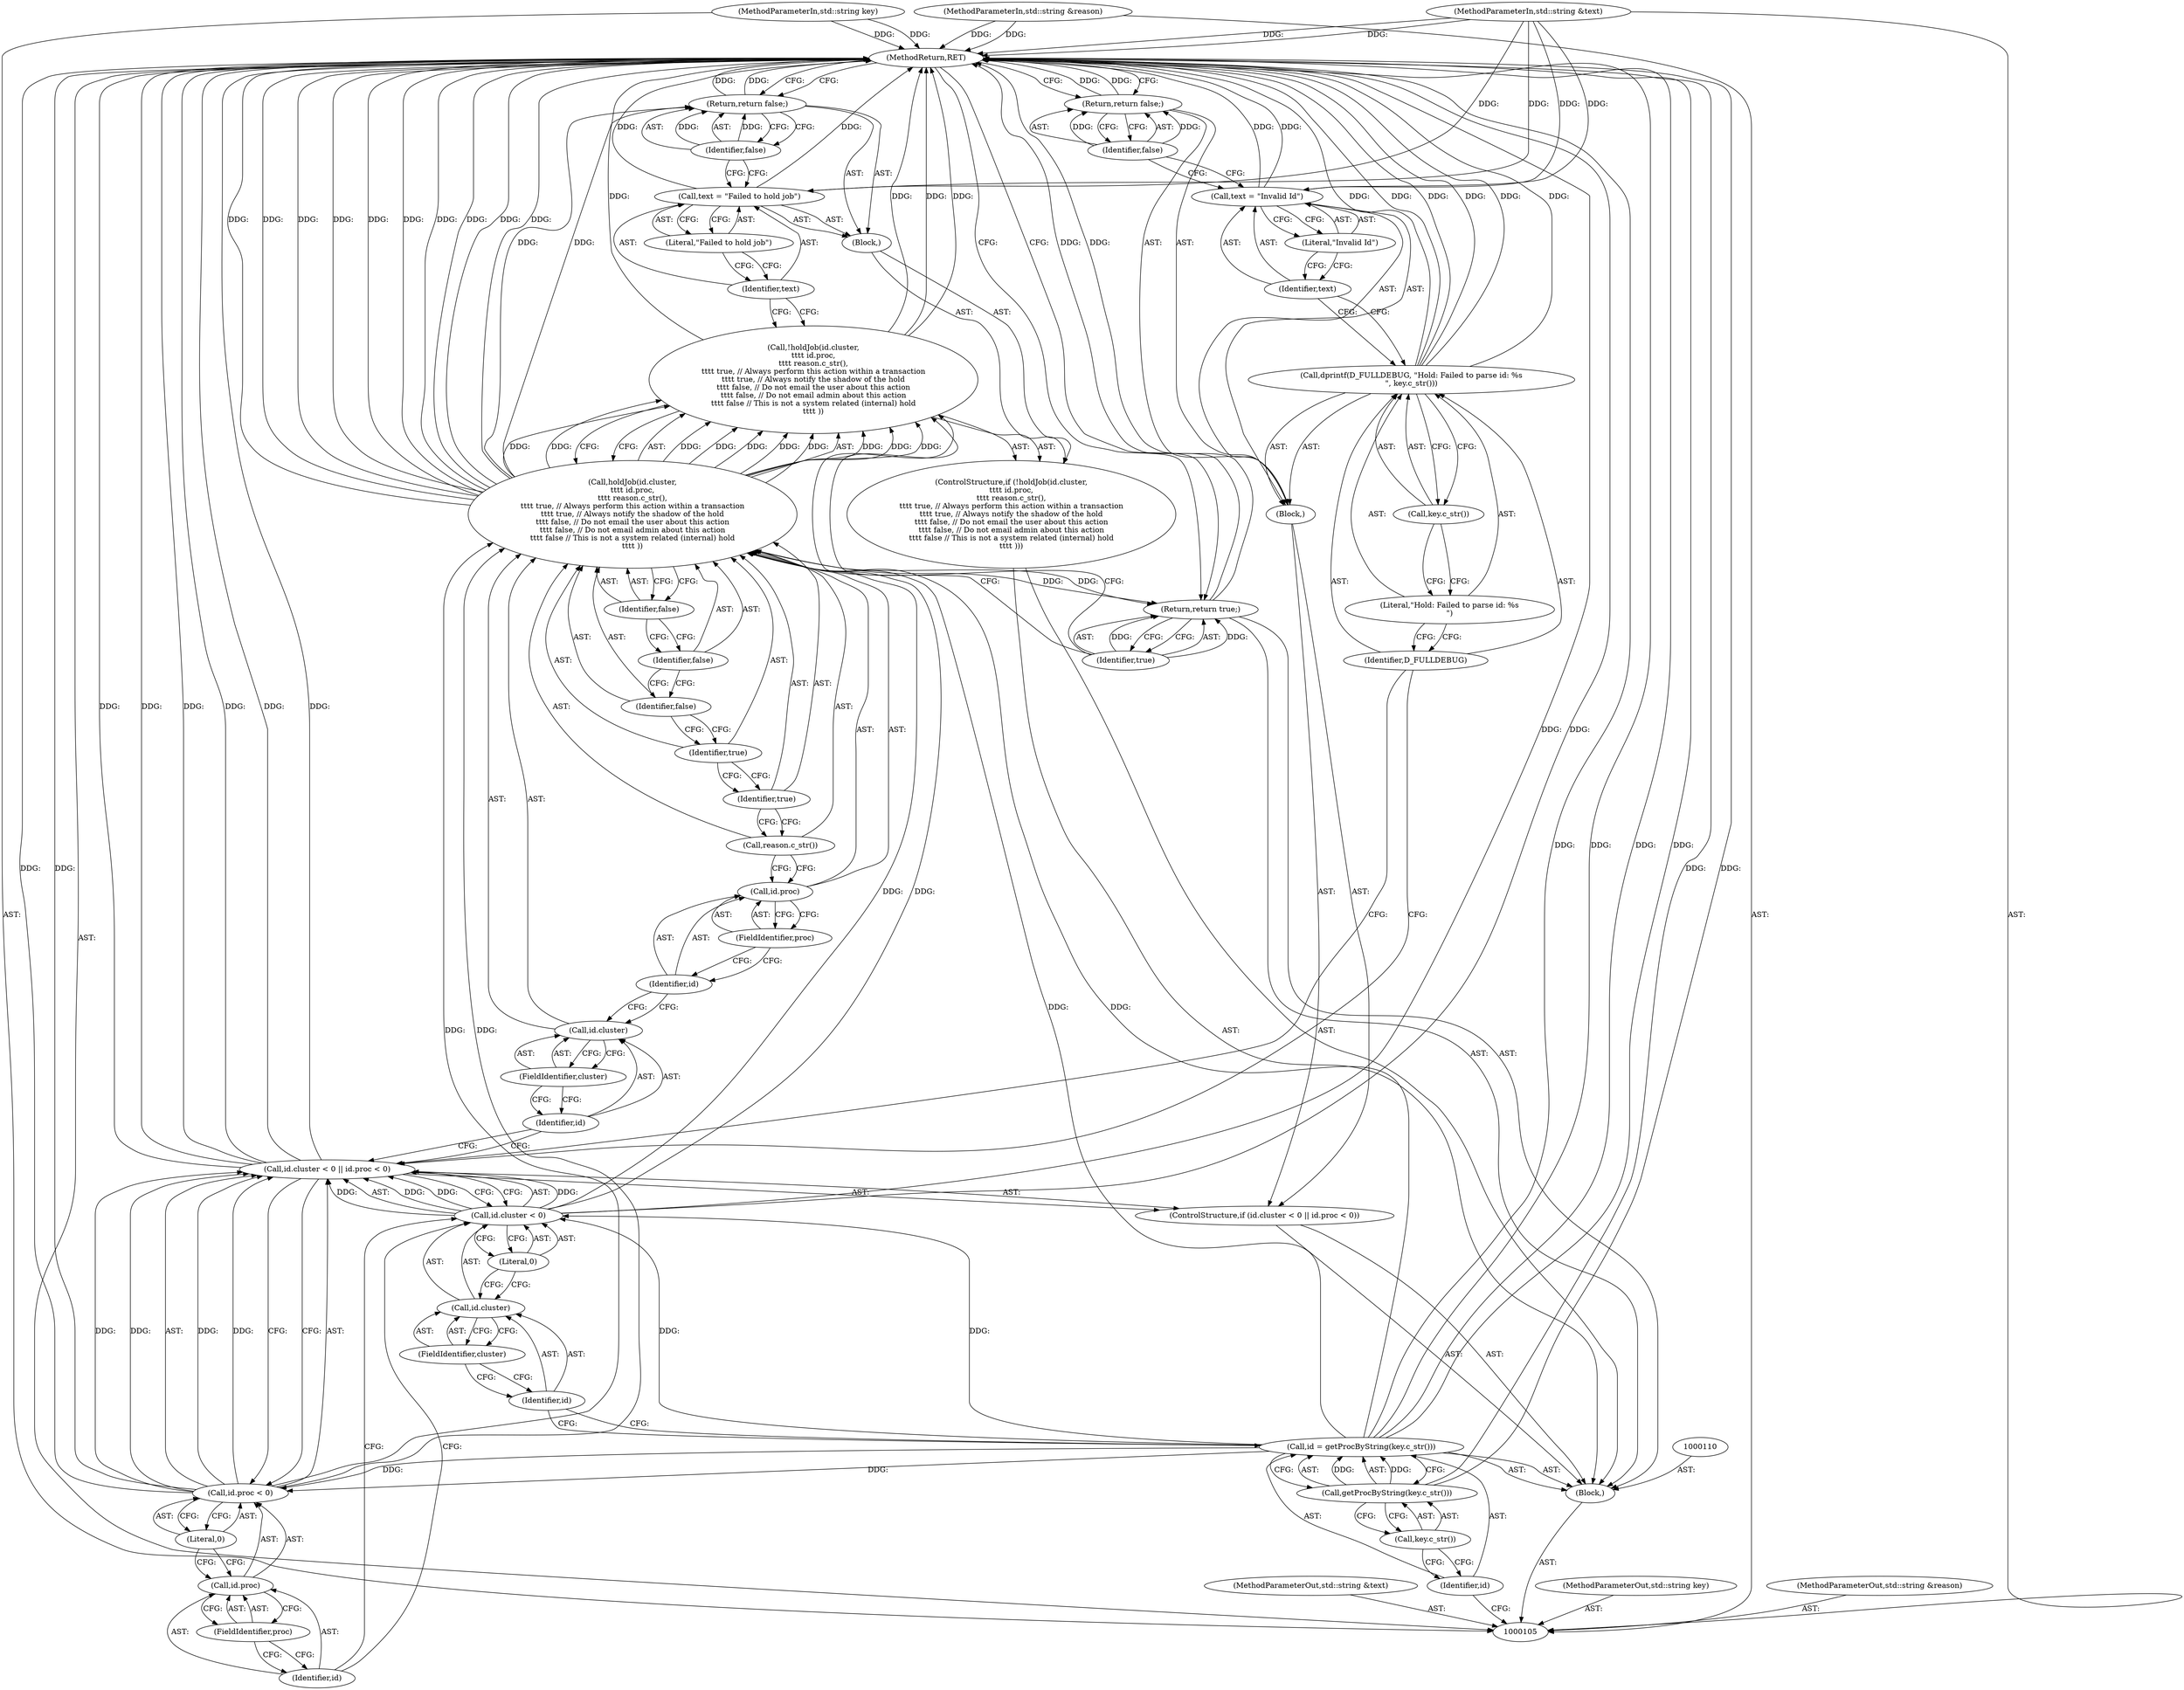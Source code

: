 digraph "1_htcondor_8f9b304c4f6c0a98dafa61b2c0e4beb3b70e4c84_1" {
"1000160" [label="(MethodReturn,RET)"];
"1000106" [label="(MethodParameterIn,std::string key)"];
"1000220" [label="(MethodParameterOut,std::string key)"];
"1000107" [label="(MethodParameterIn,std::string &reason)"];
"1000221" [label="(MethodParameterOut,std::string &reason)"];
"1000108" [label="(MethodParameterIn,std::string &text)"];
"1000222" [label="(MethodParameterOut,std::string &text)"];
"1000137" [label="(ControlStructure,if (!holdJob(id.cluster,\n\t\t\t\t id.proc,\n\t\t\t\t reason.c_str(),\n\t\t\t\t true, // Always perform this action within a transaction\n\t\t\t\t true, // Always notify the shadow of the hold\n\t\t\t\t false, // Do not email the user about this action\n\t\t\t\t false, // Do not email admin about this action\n\t\t\t\t false // This is not a system related (internal) hold\n\t\t\t\t )))"];
"1000140" [label="(Call,id.cluster)"];
"1000141" [label="(Identifier,id)"];
"1000142" [label="(FieldIdentifier,cluster)"];
"1000138" [label="(Call,!holdJob(id.cluster,\n\t\t\t\t id.proc,\n\t\t\t\t reason.c_str(),\n\t\t\t\t true, // Always perform this action within a transaction\n\t\t\t\t true, // Always notify the shadow of the hold\n\t\t\t\t false, // Do not email the user about this action\n\t\t\t\t false, // Do not email admin about this action\n\t\t\t\t false // This is not a system related (internal) hold\n\t\t\t\t ))"];
"1000139" [label="(Call,holdJob(id.cluster,\n\t\t\t\t id.proc,\n\t\t\t\t reason.c_str(),\n\t\t\t\t true, // Always perform this action within a transaction\n\t\t\t\t true, // Always notify the shadow of the hold\n\t\t\t\t false, // Do not email the user about this action\n\t\t\t\t false, // Do not email admin about this action\n\t\t\t\t false // This is not a system related (internal) hold\n\t\t\t\t ))"];
"1000143" [label="(Call,id.proc)"];
"1000144" [label="(Identifier,id)"];
"1000145" [label="(FieldIdentifier,proc)"];
"1000146" [label="(Call,reason.c_str())"];
"1000147" [label="(Identifier,true)"];
"1000148" [label="(Identifier,true)"];
"1000149" [label="(Identifier,false)"];
"1000150" [label="(Identifier,false)"];
"1000151" [label="(Identifier,false)"];
"1000152" [label="(Block,)"];
"1000153" [label="(Call,text = \"Failed to hold job\")"];
"1000154" [label="(Identifier,text)"];
"1000155" [label="(Literal,\"Failed to hold job\")"];
"1000109" [label="(Block,)"];
"1000156" [label="(Return,return false;)"];
"1000157" [label="(Identifier,false)"];
"1000158" [label="(Return,return true;)"];
"1000159" [label="(Identifier,true)"];
"1000111" [label="(Call,id = getProcByString(key.c_str()))"];
"1000112" [label="(Identifier,id)"];
"1000113" [label="(Call,getProcByString(key.c_str()))"];
"1000114" [label="(Call,key.c_str())"];
"1000116" [label="(Call,id.cluster < 0 || id.proc < 0)"];
"1000117" [label="(Call,id.cluster < 0)"];
"1000118" [label="(Call,id.cluster)"];
"1000119" [label="(Identifier,id)"];
"1000120" [label="(FieldIdentifier,cluster)"];
"1000121" [label="(Literal,0)"];
"1000122" [label="(Call,id.proc < 0)"];
"1000123" [label="(Call,id.proc)"];
"1000124" [label="(Identifier,id)"];
"1000125" [label="(FieldIdentifier,proc)"];
"1000126" [label="(Literal,0)"];
"1000127" [label="(Block,)"];
"1000115" [label="(ControlStructure,if (id.cluster < 0 || id.proc < 0))"];
"1000128" [label="(Call,dprintf(D_FULLDEBUG, \"Hold: Failed to parse id: %s\n\", key.c_str()))"];
"1000129" [label="(Identifier,D_FULLDEBUG)"];
"1000130" [label="(Literal,\"Hold: Failed to parse id: %s\n\")"];
"1000131" [label="(Call,key.c_str())"];
"1000132" [label="(Call,text = \"Invalid Id\")"];
"1000133" [label="(Identifier,text)"];
"1000134" [label="(Literal,\"Invalid Id\")"];
"1000135" [label="(Return,return false;)"];
"1000136" [label="(Identifier,false)"];
"1000160" -> "1000105"  [label="AST: "];
"1000160" -> "1000135"  [label="CFG: "];
"1000160" -> "1000156"  [label="CFG: "];
"1000160" -> "1000158"  [label="CFG: "];
"1000158" -> "1000160"  [label="DDG: "];
"1000116" -> "1000160"  [label="DDG: "];
"1000116" -> "1000160"  [label="DDG: "];
"1000116" -> "1000160"  [label="DDG: "];
"1000108" -> "1000160"  [label="DDG: "];
"1000113" -> "1000160"  [label="DDG: "];
"1000139" -> "1000160"  [label="DDG: "];
"1000139" -> "1000160"  [label="DDG: "];
"1000139" -> "1000160"  [label="DDG: "];
"1000139" -> "1000160"  [label="DDG: "];
"1000139" -> "1000160"  [label="DDG: "];
"1000128" -> "1000160"  [label="DDG: "];
"1000128" -> "1000160"  [label="DDG: "];
"1000128" -> "1000160"  [label="DDG: "];
"1000117" -> "1000160"  [label="DDG: "];
"1000153" -> "1000160"  [label="DDG: "];
"1000111" -> "1000160"  [label="DDG: "];
"1000111" -> "1000160"  [label="DDG: "];
"1000106" -> "1000160"  [label="DDG: "];
"1000107" -> "1000160"  [label="DDG: "];
"1000122" -> "1000160"  [label="DDG: "];
"1000138" -> "1000160"  [label="DDG: "];
"1000138" -> "1000160"  [label="DDG: "];
"1000132" -> "1000160"  [label="DDG: "];
"1000156" -> "1000160"  [label="DDG: "];
"1000135" -> "1000160"  [label="DDG: "];
"1000106" -> "1000105"  [label="AST: "];
"1000106" -> "1000160"  [label="DDG: "];
"1000220" -> "1000105"  [label="AST: "];
"1000107" -> "1000105"  [label="AST: "];
"1000107" -> "1000160"  [label="DDG: "];
"1000221" -> "1000105"  [label="AST: "];
"1000108" -> "1000105"  [label="AST: "];
"1000108" -> "1000160"  [label="DDG: "];
"1000108" -> "1000132"  [label="DDG: "];
"1000108" -> "1000153"  [label="DDG: "];
"1000222" -> "1000105"  [label="AST: "];
"1000137" -> "1000109"  [label="AST: "];
"1000138" -> "1000137"  [label="AST: "];
"1000152" -> "1000137"  [label="AST: "];
"1000140" -> "1000139"  [label="AST: "];
"1000140" -> "1000142"  [label="CFG: "];
"1000141" -> "1000140"  [label="AST: "];
"1000142" -> "1000140"  [label="AST: "];
"1000144" -> "1000140"  [label="CFG: "];
"1000141" -> "1000140"  [label="AST: "];
"1000141" -> "1000116"  [label="CFG: "];
"1000142" -> "1000141"  [label="CFG: "];
"1000142" -> "1000140"  [label="AST: "];
"1000142" -> "1000141"  [label="CFG: "];
"1000140" -> "1000142"  [label="CFG: "];
"1000138" -> "1000137"  [label="AST: "];
"1000138" -> "1000139"  [label="CFG: "];
"1000139" -> "1000138"  [label="AST: "];
"1000154" -> "1000138"  [label="CFG: "];
"1000159" -> "1000138"  [label="CFG: "];
"1000138" -> "1000160"  [label="DDG: "];
"1000138" -> "1000160"  [label="DDG: "];
"1000139" -> "1000138"  [label="DDG: "];
"1000139" -> "1000138"  [label="DDG: "];
"1000139" -> "1000138"  [label="DDG: "];
"1000139" -> "1000138"  [label="DDG: "];
"1000139" -> "1000138"  [label="DDG: "];
"1000139" -> "1000138"  [label="AST: "];
"1000139" -> "1000151"  [label="CFG: "];
"1000140" -> "1000139"  [label="AST: "];
"1000143" -> "1000139"  [label="AST: "];
"1000146" -> "1000139"  [label="AST: "];
"1000147" -> "1000139"  [label="AST: "];
"1000148" -> "1000139"  [label="AST: "];
"1000149" -> "1000139"  [label="AST: "];
"1000150" -> "1000139"  [label="AST: "];
"1000151" -> "1000139"  [label="AST: "];
"1000138" -> "1000139"  [label="CFG: "];
"1000139" -> "1000160"  [label="DDG: "];
"1000139" -> "1000160"  [label="DDG: "];
"1000139" -> "1000160"  [label="DDG: "];
"1000139" -> "1000160"  [label="DDG: "];
"1000139" -> "1000160"  [label="DDG: "];
"1000139" -> "1000138"  [label="DDG: "];
"1000139" -> "1000138"  [label="DDG: "];
"1000139" -> "1000138"  [label="DDG: "];
"1000139" -> "1000138"  [label="DDG: "];
"1000139" -> "1000138"  [label="DDG: "];
"1000117" -> "1000139"  [label="DDG: "];
"1000111" -> "1000139"  [label="DDG: "];
"1000122" -> "1000139"  [label="DDG: "];
"1000139" -> "1000156"  [label="DDG: "];
"1000139" -> "1000158"  [label="DDG: "];
"1000143" -> "1000139"  [label="AST: "];
"1000143" -> "1000145"  [label="CFG: "];
"1000144" -> "1000143"  [label="AST: "];
"1000145" -> "1000143"  [label="AST: "];
"1000146" -> "1000143"  [label="CFG: "];
"1000144" -> "1000143"  [label="AST: "];
"1000144" -> "1000140"  [label="CFG: "];
"1000145" -> "1000144"  [label="CFG: "];
"1000145" -> "1000143"  [label="AST: "];
"1000145" -> "1000144"  [label="CFG: "];
"1000143" -> "1000145"  [label="CFG: "];
"1000146" -> "1000139"  [label="AST: "];
"1000146" -> "1000143"  [label="CFG: "];
"1000147" -> "1000146"  [label="CFG: "];
"1000147" -> "1000139"  [label="AST: "];
"1000147" -> "1000146"  [label="CFG: "];
"1000148" -> "1000147"  [label="CFG: "];
"1000148" -> "1000139"  [label="AST: "];
"1000148" -> "1000147"  [label="CFG: "];
"1000149" -> "1000148"  [label="CFG: "];
"1000149" -> "1000139"  [label="AST: "];
"1000149" -> "1000148"  [label="CFG: "];
"1000150" -> "1000149"  [label="CFG: "];
"1000150" -> "1000139"  [label="AST: "];
"1000150" -> "1000149"  [label="CFG: "];
"1000151" -> "1000150"  [label="CFG: "];
"1000151" -> "1000139"  [label="AST: "];
"1000151" -> "1000150"  [label="CFG: "];
"1000139" -> "1000151"  [label="CFG: "];
"1000152" -> "1000137"  [label="AST: "];
"1000153" -> "1000152"  [label="AST: "];
"1000156" -> "1000152"  [label="AST: "];
"1000153" -> "1000152"  [label="AST: "];
"1000153" -> "1000155"  [label="CFG: "];
"1000154" -> "1000153"  [label="AST: "];
"1000155" -> "1000153"  [label="AST: "];
"1000157" -> "1000153"  [label="CFG: "];
"1000153" -> "1000160"  [label="DDG: "];
"1000108" -> "1000153"  [label="DDG: "];
"1000154" -> "1000153"  [label="AST: "];
"1000154" -> "1000138"  [label="CFG: "];
"1000155" -> "1000154"  [label="CFG: "];
"1000155" -> "1000153"  [label="AST: "];
"1000155" -> "1000154"  [label="CFG: "];
"1000153" -> "1000155"  [label="CFG: "];
"1000109" -> "1000105"  [label="AST: "];
"1000110" -> "1000109"  [label="AST: "];
"1000111" -> "1000109"  [label="AST: "];
"1000115" -> "1000109"  [label="AST: "];
"1000137" -> "1000109"  [label="AST: "];
"1000158" -> "1000109"  [label="AST: "];
"1000156" -> "1000152"  [label="AST: "];
"1000156" -> "1000157"  [label="CFG: "];
"1000157" -> "1000156"  [label="AST: "];
"1000160" -> "1000156"  [label="CFG: "];
"1000156" -> "1000160"  [label="DDG: "];
"1000157" -> "1000156"  [label="DDG: "];
"1000139" -> "1000156"  [label="DDG: "];
"1000157" -> "1000156"  [label="AST: "];
"1000157" -> "1000153"  [label="CFG: "];
"1000156" -> "1000157"  [label="CFG: "];
"1000157" -> "1000156"  [label="DDG: "];
"1000158" -> "1000109"  [label="AST: "];
"1000158" -> "1000159"  [label="CFG: "];
"1000159" -> "1000158"  [label="AST: "];
"1000160" -> "1000158"  [label="CFG: "];
"1000158" -> "1000160"  [label="DDG: "];
"1000159" -> "1000158"  [label="DDG: "];
"1000139" -> "1000158"  [label="DDG: "];
"1000159" -> "1000158"  [label="AST: "];
"1000159" -> "1000138"  [label="CFG: "];
"1000158" -> "1000159"  [label="CFG: "];
"1000159" -> "1000158"  [label="DDG: "];
"1000111" -> "1000109"  [label="AST: "];
"1000111" -> "1000113"  [label="CFG: "];
"1000112" -> "1000111"  [label="AST: "];
"1000113" -> "1000111"  [label="AST: "];
"1000119" -> "1000111"  [label="CFG: "];
"1000111" -> "1000160"  [label="DDG: "];
"1000111" -> "1000160"  [label="DDG: "];
"1000113" -> "1000111"  [label="DDG: "];
"1000111" -> "1000117"  [label="DDG: "];
"1000111" -> "1000122"  [label="DDG: "];
"1000111" -> "1000139"  [label="DDG: "];
"1000112" -> "1000111"  [label="AST: "];
"1000112" -> "1000105"  [label="CFG: "];
"1000114" -> "1000112"  [label="CFG: "];
"1000113" -> "1000111"  [label="AST: "];
"1000113" -> "1000114"  [label="CFG: "];
"1000114" -> "1000113"  [label="AST: "];
"1000111" -> "1000113"  [label="CFG: "];
"1000113" -> "1000160"  [label="DDG: "];
"1000113" -> "1000111"  [label="DDG: "];
"1000114" -> "1000113"  [label="AST: "];
"1000114" -> "1000112"  [label="CFG: "];
"1000113" -> "1000114"  [label="CFG: "];
"1000116" -> "1000115"  [label="AST: "];
"1000116" -> "1000117"  [label="CFG: "];
"1000116" -> "1000122"  [label="CFG: "];
"1000117" -> "1000116"  [label="AST: "];
"1000122" -> "1000116"  [label="AST: "];
"1000129" -> "1000116"  [label="CFG: "];
"1000141" -> "1000116"  [label="CFG: "];
"1000116" -> "1000160"  [label="DDG: "];
"1000116" -> "1000160"  [label="DDG: "];
"1000116" -> "1000160"  [label="DDG: "];
"1000117" -> "1000116"  [label="DDG: "];
"1000117" -> "1000116"  [label="DDG: "];
"1000122" -> "1000116"  [label="DDG: "];
"1000122" -> "1000116"  [label="DDG: "];
"1000117" -> "1000116"  [label="AST: "];
"1000117" -> "1000121"  [label="CFG: "];
"1000118" -> "1000117"  [label="AST: "];
"1000121" -> "1000117"  [label="AST: "];
"1000124" -> "1000117"  [label="CFG: "];
"1000116" -> "1000117"  [label="CFG: "];
"1000117" -> "1000160"  [label="DDG: "];
"1000117" -> "1000116"  [label="DDG: "];
"1000117" -> "1000116"  [label="DDG: "];
"1000111" -> "1000117"  [label="DDG: "];
"1000117" -> "1000139"  [label="DDG: "];
"1000118" -> "1000117"  [label="AST: "];
"1000118" -> "1000120"  [label="CFG: "];
"1000119" -> "1000118"  [label="AST: "];
"1000120" -> "1000118"  [label="AST: "];
"1000121" -> "1000118"  [label="CFG: "];
"1000119" -> "1000118"  [label="AST: "];
"1000119" -> "1000111"  [label="CFG: "];
"1000120" -> "1000119"  [label="CFG: "];
"1000120" -> "1000118"  [label="AST: "];
"1000120" -> "1000119"  [label="CFG: "];
"1000118" -> "1000120"  [label="CFG: "];
"1000121" -> "1000117"  [label="AST: "];
"1000121" -> "1000118"  [label="CFG: "];
"1000117" -> "1000121"  [label="CFG: "];
"1000122" -> "1000116"  [label="AST: "];
"1000122" -> "1000126"  [label="CFG: "];
"1000123" -> "1000122"  [label="AST: "];
"1000126" -> "1000122"  [label="AST: "];
"1000116" -> "1000122"  [label="CFG: "];
"1000122" -> "1000160"  [label="DDG: "];
"1000122" -> "1000116"  [label="DDG: "];
"1000122" -> "1000116"  [label="DDG: "];
"1000111" -> "1000122"  [label="DDG: "];
"1000122" -> "1000139"  [label="DDG: "];
"1000123" -> "1000122"  [label="AST: "];
"1000123" -> "1000125"  [label="CFG: "];
"1000124" -> "1000123"  [label="AST: "];
"1000125" -> "1000123"  [label="AST: "];
"1000126" -> "1000123"  [label="CFG: "];
"1000124" -> "1000123"  [label="AST: "];
"1000124" -> "1000117"  [label="CFG: "];
"1000125" -> "1000124"  [label="CFG: "];
"1000125" -> "1000123"  [label="AST: "];
"1000125" -> "1000124"  [label="CFG: "];
"1000123" -> "1000125"  [label="CFG: "];
"1000126" -> "1000122"  [label="AST: "];
"1000126" -> "1000123"  [label="CFG: "];
"1000122" -> "1000126"  [label="CFG: "];
"1000127" -> "1000115"  [label="AST: "];
"1000128" -> "1000127"  [label="AST: "];
"1000132" -> "1000127"  [label="AST: "];
"1000135" -> "1000127"  [label="AST: "];
"1000115" -> "1000109"  [label="AST: "];
"1000116" -> "1000115"  [label="AST: "];
"1000127" -> "1000115"  [label="AST: "];
"1000128" -> "1000127"  [label="AST: "];
"1000128" -> "1000131"  [label="CFG: "];
"1000129" -> "1000128"  [label="AST: "];
"1000130" -> "1000128"  [label="AST: "];
"1000131" -> "1000128"  [label="AST: "];
"1000133" -> "1000128"  [label="CFG: "];
"1000128" -> "1000160"  [label="DDG: "];
"1000128" -> "1000160"  [label="DDG: "];
"1000128" -> "1000160"  [label="DDG: "];
"1000129" -> "1000128"  [label="AST: "];
"1000129" -> "1000116"  [label="CFG: "];
"1000130" -> "1000129"  [label="CFG: "];
"1000130" -> "1000128"  [label="AST: "];
"1000130" -> "1000129"  [label="CFG: "];
"1000131" -> "1000130"  [label="CFG: "];
"1000131" -> "1000128"  [label="AST: "];
"1000131" -> "1000130"  [label="CFG: "];
"1000128" -> "1000131"  [label="CFG: "];
"1000132" -> "1000127"  [label="AST: "];
"1000132" -> "1000134"  [label="CFG: "];
"1000133" -> "1000132"  [label="AST: "];
"1000134" -> "1000132"  [label="AST: "];
"1000136" -> "1000132"  [label="CFG: "];
"1000132" -> "1000160"  [label="DDG: "];
"1000108" -> "1000132"  [label="DDG: "];
"1000133" -> "1000132"  [label="AST: "];
"1000133" -> "1000128"  [label="CFG: "];
"1000134" -> "1000133"  [label="CFG: "];
"1000134" -> "1000132"  [label="AST: "];
"1000134" -> "1000133"  [label="CFG: "];
"1000132" -> "1000134"  [label="CFG: "];
"1000135" -> "1000127"  [label="AST: "];
"1000135" -> "1000136"  [label="CFG: "];
"1000136" -> "1000135"  [label="AST: "];
"1000160" -> "1000135"  [label="CFG: "];
"1000135" -> "1000160"  [label="DDG: "];
"1000136" -> "1000135"  [label="DDG: "];
"1000136" -> "1000135"  [label="AST: "];
"1000136" -> "1000132"  [label="CFG: "];
"1000135" -> "1000136"  [label="CFG: "];
"1000136" -> "1000135"  [label="DDG: "];
}
